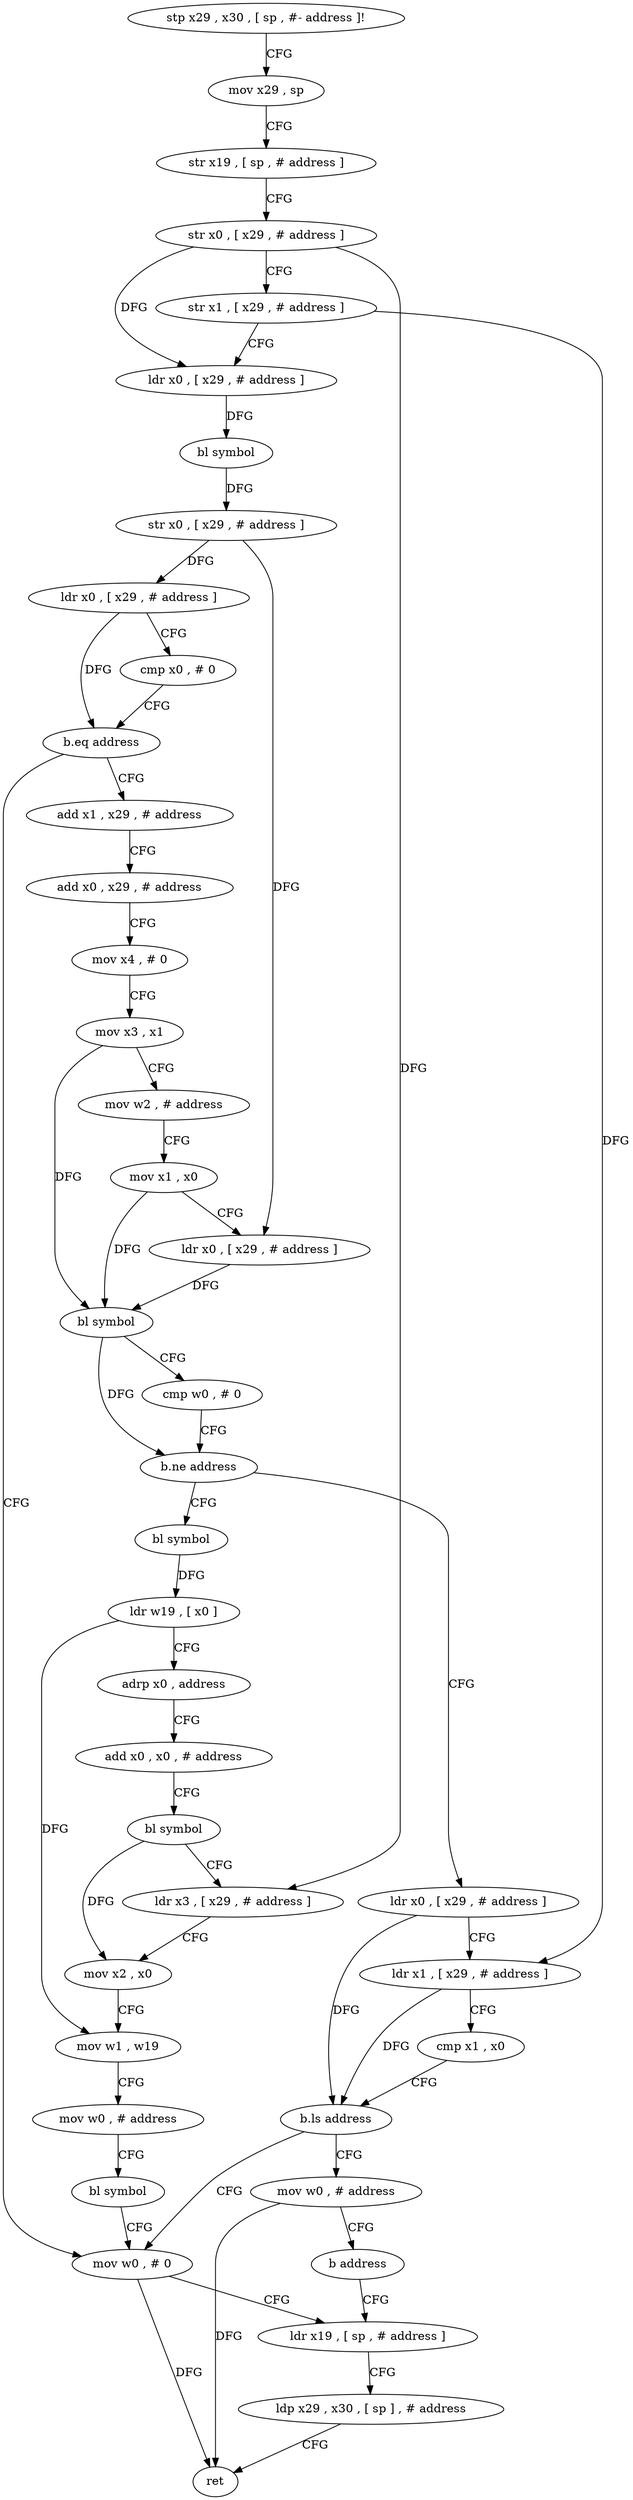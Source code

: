 digraph "func" {
"4287756" [label = "stp x29 , x30 , [ sp , #- address ]!" ]
"4287760" [label = "mov x29 , sp" ]
"4287764" [label = "str x19 , [ sp , # address ]" ]
"4287768" [label = "str x0 , [ x29 , # address ]" ]
"4287772" [label = "str x1 , [ x29 , # address ]" ]
"4287776" [label = "ldr x0 , [ x29 , # address ]" ]
"4287780" [label = "bl symbol" ]
"4287784" [label = "str x0 , [ x29 , # address ]" ]
"4287788" [label = "ldr x0 , [ x29 , # address ]" ]
"4287792" [label = "cmp x0 , # 0" ]
"4287796" [label = "b.eq address" ]
"4287904" [label = "mov w0 , # 0" ]
"4287800" [label = "add x1 , x29 , # address" ]
"4287908" [label = "ldr x19 , [ sp , # address ]" ]
"4287804" [label = "add x0 , x29 , # address" ]
"4287808" [label = "mov x4 , # 0" ]
"4287812" [label = "mov x3 , x1" ]
"4287816" [label = "mov w2 , # address" ]
"4287820" [label = "mov x1 , x0" ]
"4287824" [label = "ldr x0 , [ x29 , # address ]" ]
"4287828" [label = "bl symbol" ]
"4287832" [label = "cmp w0 , # 0" ]
"4287836" [label = "b.ne address" ]
"4287864" [label = "bl symbol" ]
"4287840" [label = "ldr x0 , [ x29 , # address ]" ]
"4287868" [label = "ldr w19 , [ x0 ]" ]
"4287872" [label = "adrp x0 , address" ]
"4287876" [label = "add x0 , x0 , # address" ]
"4287880" [label = "bl symbol" ]
"4287884" [label = "ldr x3 , [ x29 , # address ]" ]
"4287888" [label = "mov x2 , x0" ]
"4287892" [label = "mov w1 , w19" ]
"4287896" [label = "mov w0 , # address" ]
"4287900" [label = "bl symbol" ]
"4287844" [label = "ldr x1 , [ x29 , # address ]" ]
"4287848" [label = "cmp x1 , x0" ]
"4287852" [label = "b.ls address" ]
"4287856" [label = "mov w0 , # address" ]
"4287860" [label = "b address" ]
"4287912" [label = "ldp x29 , x30 , [ sp ] , # address" ]
"4287916" [label = "ret" ]
"4287756" -> "4287760" [ label = "CFG" ]
"4287760" -> "4287764" [ label = "CFG" ]
"4287764" -> "4287768" [ label = "CFG" ]
"4287768" -> "4287772" [ label = "CFG" ]
"4287768" -> "4287776" [ label = "DFG" ]
"4287768" -> "4287884" [ label = "DFG" ]
"4287772" -> "4287776" [ label = "CFG" ]
"4287772" -> "4287844" [ label = "DFG" ]
"4287776" -> "4287780" [ label = "DFG" ]
"4287780" -> "4287784" [ label = "DFG" ]
"4287784" -> "4287788" [ label = "DFG" ]
"4287784" -> "4287824" [ label = "DFG" ]
"4287788" -> "4287792" [ label = "CFG" ]
"4287788" -> "4287796" [ label = "DFG" ]
"4287792" -> "4287796" [ label = "CFG" ]
"4287796" -> "4287904" [ label = "CFG" ]
"4287796" -> "4287800" [ label = "CFG" ]
"4287904" -> "4287908" [ label = "CFG" ]
"4287904" -> "4287916" [ label = "DFG" ]
"4287800" -> "4287804" [ label = "CFG" ]
"4287908" -> "4287912" [ label = "CFG" ]
"4287804" -> "4287808" [ label = "CFG" ]
"4287808" -> "4287812" [ label = "CFG" ]
"4287812" -> "4287816" [ label = "CFG" ]
"4287812" -> "4287828" [ label = "DFG" ]
"4287816" -> "4287820" [ label = "CFG" ]
"4287820" -> "4287824" [ label = "CFG" ]
"4287820" -> "4287828" [ label = "DFG" ]
"4287824" -> "4287828" [ label = "DFG" ]
"4287828" -> "4287832" [ label = "CFG" ]
"4287828" -> "4287836" [ label = "DFG" ]
"4287832" -> "4287836" [ label = "CFG" ]
"4287836" -> "4287864" [ label = "CFG" ]
"4287836" -> "4287840" [ label = "CFG" ]
"4287864" -> "4287868" [ label = "DFG" ]
"4287840" -> "4287844" [ label = "CFG" ]
"4287840" -> "4287852" [ label = "DFG" ]
"4287868" -> "4287872" [ label = "CFG" ]
"4287868" -> "4287892" [ label = "DFG" ]
"4287872" -> "4287876" [ label = "CFG" ]
"4287876" -> "4287880" [ label = "CFG" ]
"4287880" -> "4287884" [ label = "CFG" ]
"4287880" -> "4287888" [ label = "DFG" ]
"4287884" -> "4287888" [ label = "CFG" ]
"4287888" -> "4287892" [ label = "CFG" ]
"4287892" -> "4287896" [ label = "CFG" ]
"4287896" -> "4287900" [ label = "CFG" ]
"4287900" -> "4287904" [ label = "CFG" ]
"4287844" -> "4287848" [ label = "CFG" ]
"4287844" -> "4287852" [ label = "DFG" ]
"4287848" -> "4287852" [ label = "CFG" ]
"4287852" -> "4287904" [ label = "CFG" ]
"4287852" -> "4287856" [ label = "CFG" ]
"4287856" -> "4287860" [ label = "CFG" ]
"4287856" -> "4287916" [ label = "DFG" ]
"4287860" -> "4287908" [ label = "CFG" ]
"4287912" -> "4287916" [ label = "CFG" ]
}
